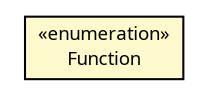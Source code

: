 #!/usr/local/bin/dot
#
# Class diagram 
# Generated by UMLGraph version R5_6 (http://www.umlgraph.org/)
#

digraph G {
	edge [fontname="Trebuchet MS",fontsize=10,labelfontname="Trebuchet MS",labelfontsize=10];
	node [fontname="Trebuchet MS",fontsize=10,shape=plaintext];
	nodesep=0.25;
	ranksep=0.5;
	// se.cambio.cds.gdl.model.Function
	c196015 [label=<<table title="se.cambio.cds.gdl.model.Function" border="0" cellborder="1" cellspacing="0" cellpadding="2" port="p" bgcolor="lemonChiffon" href="./Function.html">
		<tr><td><table border="0" cellspacing="0" cellpadding="1">
<tr><td align="center" balign="center"> &#171;enumeration&#187; </td></tr>
<tr><td align="center" balign="center"><font face="Trebuchet MS"> Function </font></td></tr>
		</table></td></tr>
		</table>>, URL="./Function.html", fontname="Trebuchet MS", fontcolor="black", fontsize=9.0];
}

